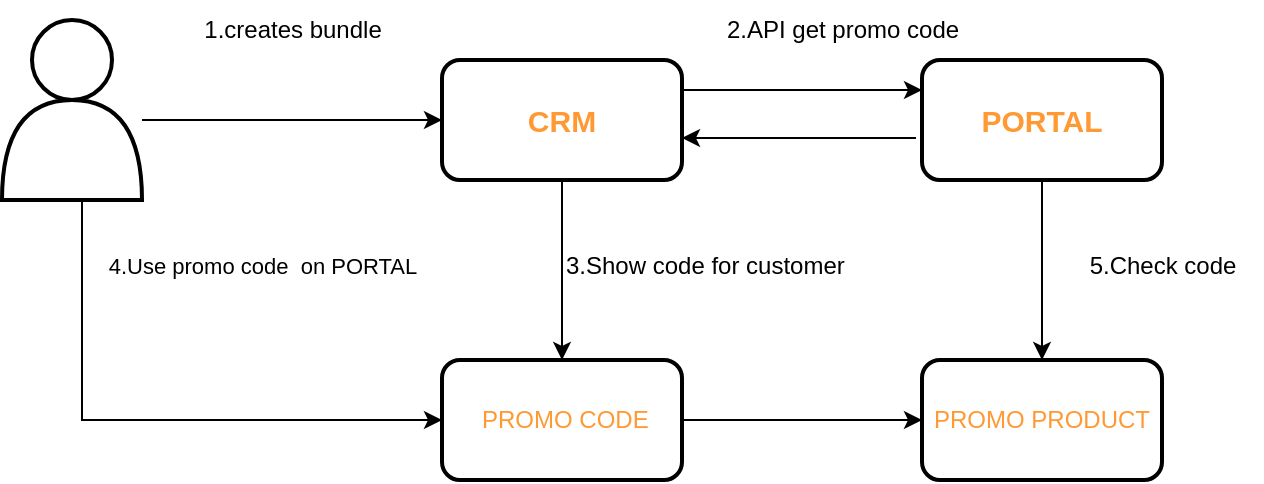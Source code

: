 <mxfile version="22.1.21" type="github">
  <diagram id="C5RBs43oDa-KdzZeNtuy" name="Page-1">
    <mxGraphModel dx="880" dy="462" grid="1" gridSize="10" guides="1" tooltips="1" connect="1" arrows="1" fold="1" page="1" pageScale="1" pageWidth="827" pageHeight="1169" math="0" shadow="0">
      <root>
        <mxCell id="WIyWlLk6GJQsqaUBKTNV-0" />
        <mxCell id="WIyWlLk6GJQsqaUBKTNV-1" parent="WIyWlLk6GJQsqaUBKTNV-0" />
        <mxCell id="Ei50WVUdzshEZPzHSajD-1" value="" style="endArrow=classic;html=1;rounded=0;" edge="1" parent="WIyWlLk6GJQsqaUBKTNV-1">
          <mxGeometry width="50" height="50" relative="1" as="geometry">
            <mxPoint x="160" y="220" as="sourcePoint" />
            <mxPoint x="310" y="220" as="targetPoint" />
          </mxGeometry>
        </mxCell>
        <mxCell id="Ei50WVUdzshEZPzHSajD-2" value="&lt;font color=&quot;#ff9933&quot; style=&quot;font-size: 15px;&quot;&gt;&lt;b&gt;CRM&lt;/b&gt;&lt;/font&gt;" style="rounded=1;whiteSpace=wrap;html=1;strokeWidth=2;" vertex="1" parent="WIyWlLk6GJQsqaUBKTNV-1">
          <mxGeometry x="310" y="190" width="120" height="60" as="geometry" />
        </mxCell>
        <mxCell id="Ei50WVUdzshEZPzHSajD-3" value="&lt;font color=&quot;#ff9933&quot; style=&quot;font-size: 15px;&quot;&gt;&lt;b&gt;PORTAL&lt;/b&gt;&lt;/font&gt;" style="rounded=1;whiteSpace=wrap;html=1;strokeWidth=2;" vertex="1" parent="WIyWlLk6GJQsqaUBKTNV-1">
          <mxGeometry x="550" y="190" width="120" height="60" as="geometry" />
        </mxCell>
        <mxCell id="Ei50WVUdzshEZPzHSajD-4" value="" style="endArrow=classic;html=1;rounded=0;exitX=1;exitY=0.25;exitDx=0;exitDy=0;entryX=0;entryY=0.25;entryDx=0;entryDy=0;" edge="1" parent="WIyWlLk6GJQsqaUBKTNV-1" source="Ei50WVUdzshEZPzHSajD-2" target="Ei50WVUdzshEZPzHSajD-3">
          <mxGeometry width="50" height="50" relative="1" as="geometry">
            <mxPoint x="430" y="219.5" as="sourcePoint" />
            <mxPoint x="540" y="210" as="targetPoint" />
          </mxGeometry>
        </mxCell>
        <mxCell id="Ei50WVUdzshEZPzHSajD-6" value="2.API get promo code" style="text;html=1;align=center;verticalAlign=middle;resizable=0;points=[];autosize=1;strokeColor=none;fillColor=none;" vertex="1" parent="WIyWlLk6GJQsqaUBKTNV-1">
          <mxGeometry x="440" y="160" width="140" height="30" as="geometry" />
        </mxCell>
        <mxCell id="Ei50WVUdzshEZPzHSajD-8" value="&lt;font color=&quot;#ff9933&quot;&gt;&amp;nbsp;PROMO CODE&lt;/font&gt;" style="rounded=1;whiteSpace=wrap;html=1;strokeWidth=2;" vertex="1" parent="WIyWlLk6GJQsqaUBKTNV-1">
          <mxGeometry x="310" y="340" width="120" height="60" as="geometry" />
        </mxCell>
        <mxCell id="Ei50WVUdzshEZPzHSajD-9" value="" style="endArrow=classic;html=1;rounded=0;exitX=-0.025;exitY=0.65;exitDx=0;exitDy=0;exitPerimeter=0;" edge="1" parent="WIyWlLk6GJQsqaUBKTNV-1" source="Ei50WVUdzshEZPzHSajD-3">
          <mxGeometry width="50" height="50" relative="1" as="geometry">
            <mxPoint x="390" y="370" as="sourcePoint" />
            <mxPoint x="430" y="229" as="targetPoint" />
          </mxGeometry>
        </mxCell>
        <mxCell id="Ei50WVUdzshEZPzHSajD-10" value="" style="endArrow=classic;html=1;rounded=0;entryX=0.5;entryY=0;entryDx=0;entryDy=0;exitX=0.5;exitY=1;exitDx=0;exitDy=0;" edge="1" parent="WIyWlLk6GJQsqaUBKTNV-1" source="Ei50WVUdzshEZPzHSajD-2" target="Ei50WVUdzshEZPzHSajD-8">
          <mxGeometry width="50" height="50" relative="1" as="geometry">
            <mxPoint x="390" y="370" as="sourcePoint" />
            <mxPoint x="440" y="320" as="targetPoint" />
          </mxGeometry>
        </mxCell>
        <mxCell id="Ei50WVUdzshEZPzHSajD-11" value="" style="endArrow=classic;html=1;rounded=0;entryX=0;entryY=0.5;entryDx=0;entryDy=0;exitX=0.5;exitY=1;exitDx=0;exitDy=0;" edge="1" parent="WIyWlLk6GJQsqaUBKTNV-1" target="Ei50WVUdzshEZPzHSajD-8">
          <mxGeometry width="50" height="50" relative="1" as="geometry">
            <mxPoint x="130" y="250" as="sourcePoint" />
            <mxPoint x="440" y="320" as="targetPoint" />
            <Array as="points">
              <mxPoint x="130" y="370" />
            </Array>
          </mxGeometry>
        </mxCell>
        <mxCell id="Ei50WVUdzshEZPzHSajD-18" value="4.Use promo code&amp;nbsp; on PORTAL" style="edgeLabel;html=1;align=center;verticalAlign=middle;resizable=0;points=[];" vertex="1" connectable="0" parent="Ei50WVUdzshEZPzHSajD-11">
          <mxGeometry x="-0.613" y="4" relative="1" as="geometry">
            <mxPoint x="86" y="-15" as="offset" />
          </mxGeometry>
        </mxCell>
        <mxCell id="Ei50WVUdzshEZPzHSajD-12" value="&lt;font color=&quot;#ff9933&quot;&gt;PROMO PRODUCT&lt;/font&gt;" style="rounded=1;whiteSpace=wrap;html=1;strokeWidth=2;" vertex="1" parent="WIyWlLk6GJQsqaUBKTNV-1">
          <mxGeometry x="550" y="340" width="120" height="60" as="geometry" />
        </mxCell>
        <mxCell id="Ei50WVUdzshEZPzHSajD-13" value="" style="endArrow=classic;html=1;rounded=0;exitX=1;exitY=0.5;exitDx=0;exitDy=0;entryX=0;entryY=0.5;entryDx=0;entryDy=0;" edge="1" parent="WIyWlLk6GJQsqaUBKTNV-1" source="Ei50WVUdzshEZPzHSajD-8" target="Ei50WVUdzshEZPzHSajD-12">
          <mxGeometry width="50" height="50" relative="1" as="geometry">
            <mxPoint x="390" y="370" as="sourcePoint" />
            <mxPoint x="440" y="320" as="targetPoint" />
          </mxGeometry>
        </mxCell>
        <mxCell id="Ei50WVUdzshEZPzHSajD-15" value="1.creates bundle" style="text;html=1;align=center;verticalAlign=middle;resizable=0;points=[];autosize=1;strokeColor=none;fillColor=none;" vertex="1" parent="WIyWlLk6GJQsqaUBKTNV-1">
          <mxGeometry x="180" y="160" width="110" height="30" as="geometry" />
        </mxCell>
        <mxCell id="Ei50WVUdzshEZPzHSajD-19" value="" style="endArrow=classic;html=1;rounded=0;exitX=0.5;exitY=1;exitDx=0;exitDy=0;entryX=0.5;entryY=0;entryDx=0;entryDy=0;" edge="1" parent="WIyWlLk6GJQsqaUBKTNV-1" source="Ei50WVUdzshEZPzHSajD-3" target="Ei50WVUdzshEZPzHSajD-12">
          <mxGeometry width="50" height="50" relative="1" as="geometry">
            <mxPoint x="390" y="370" as="sourcePoint" />
            <mxPoint x="440" y="320" as="targetPoint" />
          </mxGeometry>
        </mxCell>
        <mxCell id="Ei50WVUdzshEZPzHSajD-21" value="3.Show code for customer" style="text;html=1;align=left;verticalAlign=middle;resizable=0;points=[];autosize=1;strokeColor=none;fillColor=none;" vertex="1" parent="WIyWlLk6GJQsqaUBKTNV-1">
          <mxGeometry x="370" y="278" width="160" height="30" as="geometry" />
        </mxCell>
        <mxCell id="Ei50WVUdzshEZPzHSajD-22" value="5.Check code" style="text;html=1;align=center;verticalAlign=middle;resizable=0;points=[];autosize=1;strokeColor=none;fillColor=none;" vertex="1" parent="WIyWlLk6GJQsqaUBKTNV-1">
          <mxGeometry x="620" y="278" width="100" height="30" as="geometry" />
        </mxCell>
        <mxCell id="Ei50WVUdzshEZPzHSajD-23" value="" style="ellipse;whiteSpace=wrap;html=1;aspect=fixed;strokeWidth=2;" vertex="1" parent="WIyWlLk6GJQsqaUBKTNV-1">
          <mxGeometry x="105" y="170" width="40" height="40" as="geometry" />
        </mxCell>
        <mxCell id="Ei50WVUdzshEZPzHSajD-24" value="" style="shape=or;whiteSpace=wrap;html=1;direction=north;strokeWidth=2;" vertex="1" parent="WIyWlLk6GJQsqaUBKTNV-1">
          <mxGeometry x="90" y="210" width="70" height="50" as="geometry" />
        </mxCell>
      </root>
    </mxGraphModel>
  </diagram>
</mxfile>

